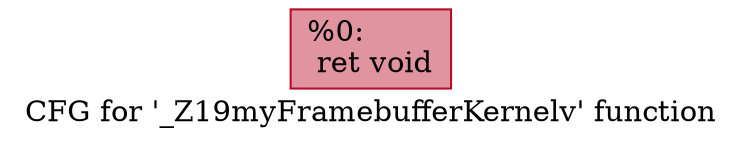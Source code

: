 digraph "CFG for '_Z19myFramebufferKernelv' function" {
	label="CFG for '_Z19myFramebufferKernelv' function";

	Node0x55ad1c0 [shape=record,color="#b70d28ff", style=filled, fillcolor="#b70d2870",label="{%0:\l  ret void\l}"];
}

